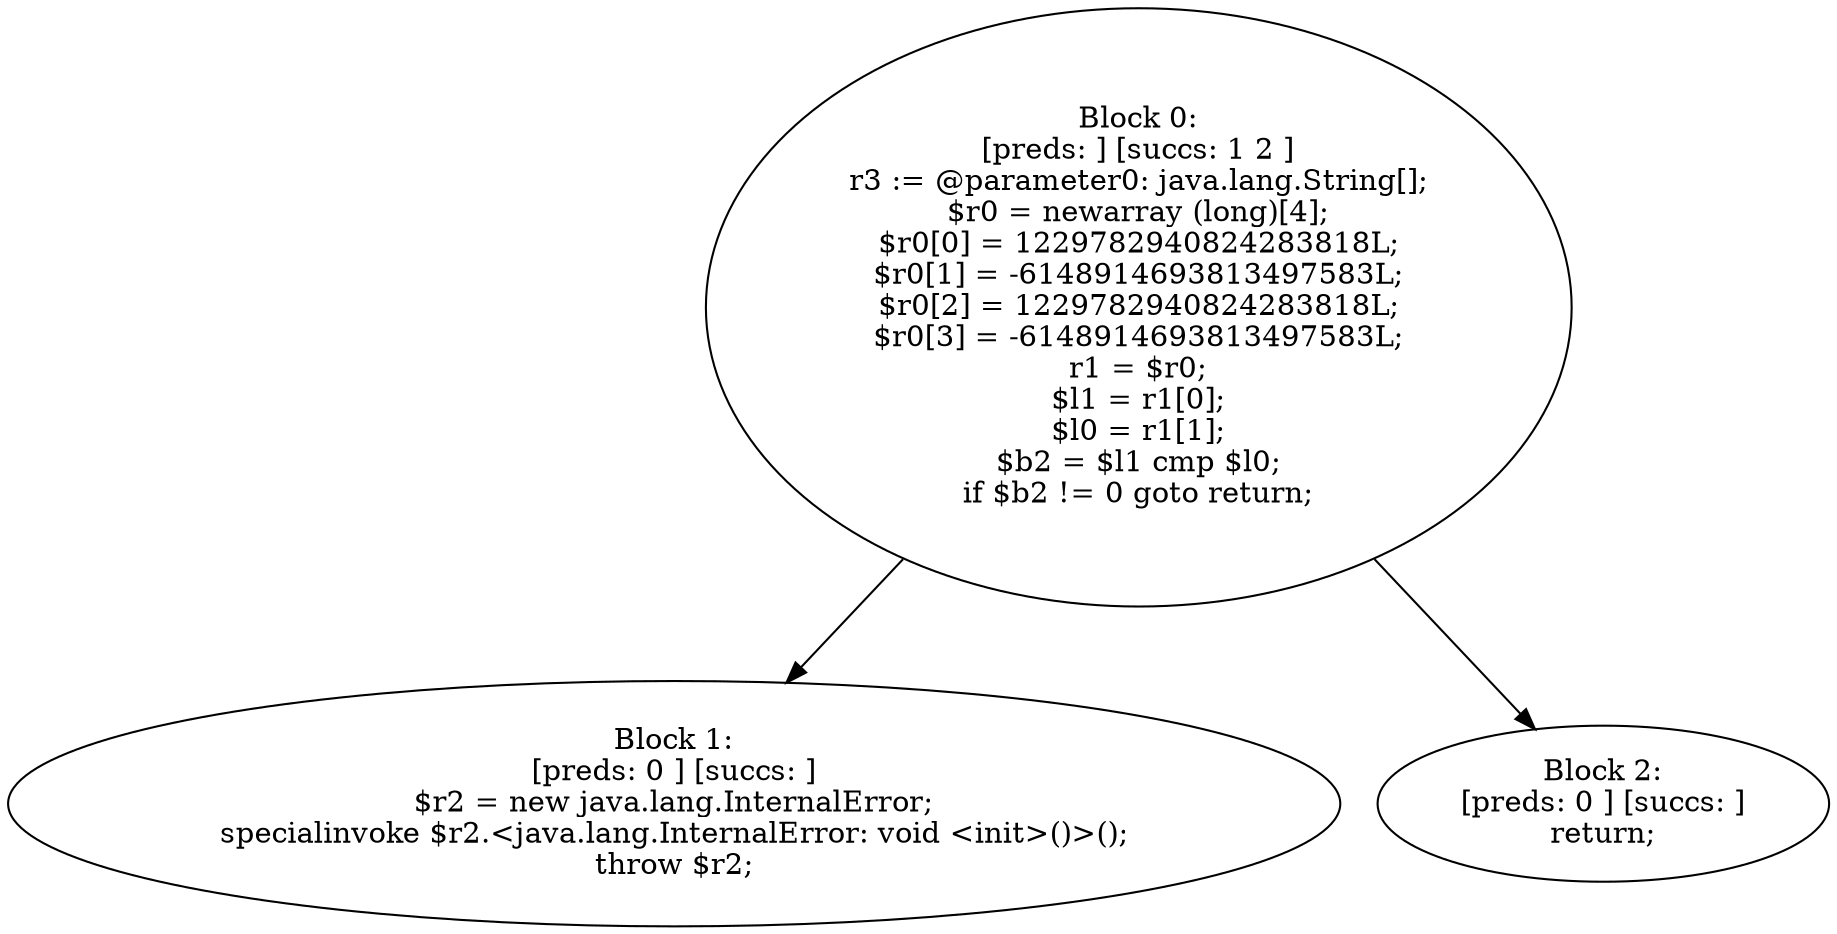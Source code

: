 digraph "unitGraph" {
    "Block 0:
[preds: ] [succs: 1 2 ]
r3 := @parameter0: java.lang.String[];
$r0 = newarray (long)[4];
$r0[0] = 1229782940824283818L;
$r0[1] = -6148914693813497583L;
$r0[2] = 1229782940824283818L;
$r0[3] = -6148914693813497583L;
r1 = $r0;
$l1 = r1[0];
$l0 = r1[1];
$b2 = $l1 cmp $l0;
if $b2 != 0 goto return;
"
    "Block 1:
[preds: 0 ] [succs: ]
$r2 = new java.lang.InternalError;
specialinvoke $r2.<java.lang.InternalError: void <init>()>();
throw $r2;
"
    "Block 2:
[preds: 0 ] [succs: ]
return;
"
    "Block 0:
[preds: ] [succs: 1 2 ]
r3 := @parameter0: java.lang.String[];
$r0 = newarray (long)[4];
$r0[0] = 1229782940824283818L;
$r0[1] = -6148914693813497583L;
$r0[2] = 1229782940824283818L;
$r0[3] = -6148914693813497583L;
r1 = $r0;
$l1 = r1[0];
$l0 = r1[1];
$b2 = $l1 cmp $l0;
if $b2 != 0 goto return;
"->"Block 1:
[preds: 0 ] [succs: ]
$r2 = new java.lang.InternalError;
specialinvoke $r2.<java.lang.InternalError: void <init>()>();
throw $r2;
";
    "Block 0:
[preds: ] [succs: 1 2 ]
r3 := @parameter0: java.lang.String[];
$r0 = newarray (long)[4];
$r0[0] = 1229782940824283818L;
$r0[1] = -6148914693813497583L;
$r0[2] = 1229782940824283818L;
$r0[3] = -6148914693813497583L;
r1 = $r0;
$l1 = r1[0];
$l0 = r1[1];
$b2 = $l1 cmp $l0;
if $b2 != 0 goto return;
"->"Block 2:
[preds: 0 ] [succs: ]
return;
";
}

